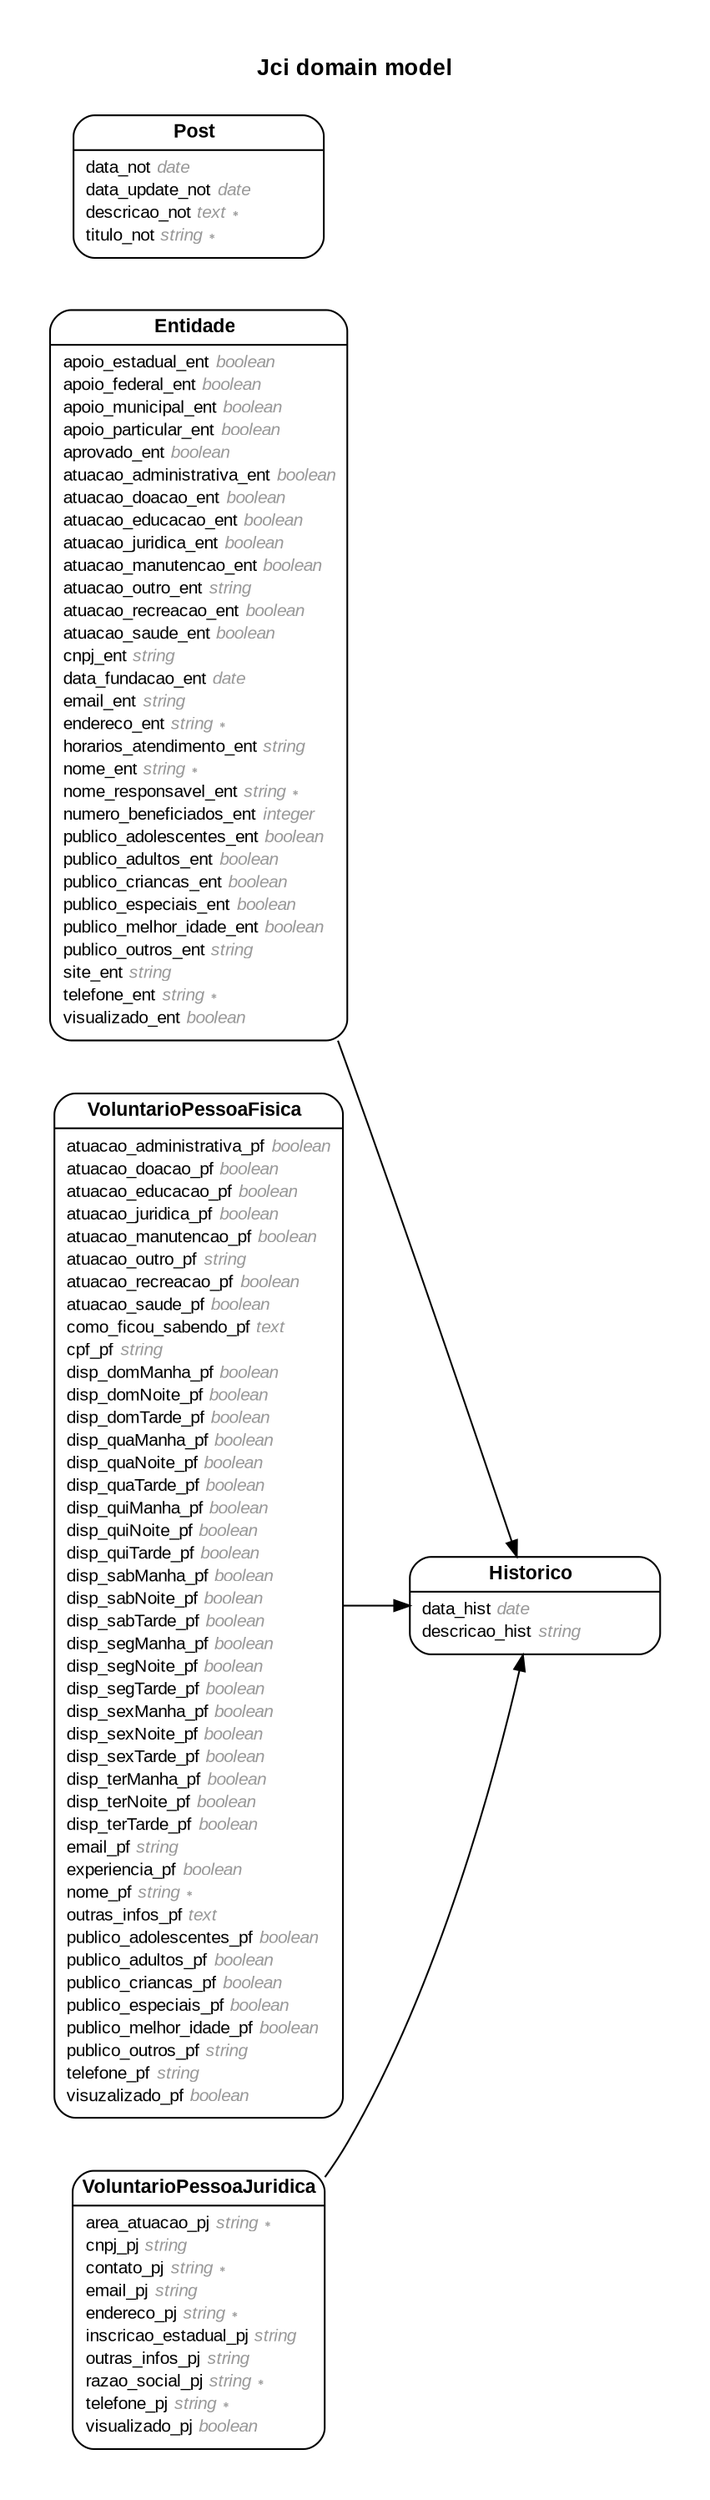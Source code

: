 digraph Jci {
  rankdir = "LR"; ranksep = "0.5"; nodesep = "0.4"; pad = "0.4,0.4"; margin = "0,0"; concentrate = "true"; labelloc = "t"; fontsize = "13"; fontname = "Arial Bold";
  node [shape = "Mrecord", fontsize = "10", fontname = "Arial", margin = "0.07,0.05", penwidth = "1.0"];
  edge [fontname = "Arial", fontsize = "7", dir = "both", arrowsize = "0.9", penwidth = "1.0", labelangle = "32", labeldistance = "1.8"];
  label = "Jci domain model\n\n";
  m_Entidade [label = <<table border="0" align="center" cellspacing="0.5" cellpadding="0" width="134">
  <tr><td align="center" valign="bottom" width="130"><font face="Arial Bold" point-size="11">Entidade</font></td></tr>
</table>
|
<table border="0" align="left" cellspacing="2" cellpadding="0" width="134">
  <tr><td align="left" width="130" port="apoio_estadual_ent">apoio_estadual_ent <font face="Arial Italic" color="grey60">boolean</font></td></tr>
  <tr><td align="left" width="130" port="apoio_federal_ent">apoio_federal_ent <font face="Arial Italic" color="grey60">boolean</font></td></tr>
  <tr><td align="left" width="130" port="apoio_municipal_ent">apoio_municipal_ent <font face="Arial Italic" color="grey60">boolean</font></td></tr>
  <tr><td align="left" width="130" port="apoio_particular_ent">apoio_particular_ent <font face="Arial Italic" color="grey60">boolean</font></td></tr>
  <tr><td align="left" width="130" port="aprovado_ent">aprovado_ent <font face="Arial Italic" color="grey60">boolean</font></td></tr>
  <tr><td align="left" width="130" port="atuacao_administrativa_ent">atuacao_administrativa_ent <font face="Arial Italic" color="grey60">boolean</font></td></tr>
  <tr><td align="left" width="130" port="atuacao_doacao_ent">atuacao_doacao_ent <font face="Arial Italic" color="grey60">boolean</font></td></tr>
  <tr><td align="left" width="130" port="atuacao_educacao_ent">atuacao_educacao_ent <font face="Arial Italic" color="grey60">boolean</font></td></tr>
  <tr><td align="left" width="130" port="atuacao_juridica_ent">atuacao_juridica_ent <font face="Arial Italic" color="grey60">boolean</font></td></tr>
  <tr><td align="left" width="130" port="atuacao_manutencao_ent">atuacao_manutencao_ent <font face="Arial Italic" color="grey60">boolean</font></td></tr>
  <tr><td align="left" width="130" port="atuacao_outro_ent">atuacao_outro_ent <font face="Arial Italic" color="grey60">string</font></td></tr>
  <tr><td align="left" width="130" port="atuacao_recreacao_ent">atuacao_recreacao_ent <font face="Arial Italic" color="grey60">boolean</font></td></tr>
  <tr><td align="left" width="130" port="atuacao_saude_ent">atuacao_saude_ent <font face="Arial Italic" color="grey60">boolean</font></td></tr>
  <tr><td align="left" width="130" port="cnpj_ent">cnpj_ent <font face="Arial Italic" color="grey60">string</font></td></tr>
  <tr><td align="left" width="130" port="data_fundacao_ent">data_fundacao_ent <font face="Arial Italic" color="grey60">date</font></td></tr>
  <tr><td align="left" width="130" port="email_ent">email_ent <font face="Arial Italic" color="grey60">string</font></td></tr>
  <tr><td align="left" width="130" port="endereco_ent">endereco_ent <font face="Arial Italic" color="grey60">string ∗</font></td></tr>
  <tr><td align="left" width="130" port="horarios_atendimento_ent">horarios_atendimento_ent <font face="Arial Italic" color="grey60">string</font></td></tr>
  <tr><td align="left" width="130" port="nome_ent">nome_ent <font face="Arial Italic" color="grey60">string ∗</font></td></tr>
  <tr><td align="left" width="130" port="nome_responsavel_ent">nome_responsavel_ent <font face="Arial Italic" color="grey60">string ∗</font></td></tr>
  <tr><td align="left" width="130" port="numero_beneficiados_ent">numero_beneficiados_ent <font face="Arial Italic" color="grey60">integer</font></td></tr>
  <tr><td align="left" width="130" port="publico_adolescentes_ent">publico_adolescentes_ent <font face="Arial Italic" color="grey60">boolean</font></td></tr>
  <tr><td align="left" width="130" port="publico_adultos_ent">publico_adultos_ent <font face="Arial Italic" color="grey60">boolean</font></td></tr>
  <tr><td align="left" width="130" port="publico_criancas_ent">publico_criancas_ent <font face="Arial Italic" color="grey60">boolean</font></td></tr>
  <tr><td align="left" width="130" port="publico_especiais_ent">publico_especiais_ent <font face="Arial Italic" color="grey60">boolean</font></td></tr>
  <tr><td align="left" width="130" port="publico_melhor_idade_ent">publico_melhor_idade_ent <font face="Arial Italic" color="grey60">boolean</font></td></tr>
  <tr><td align="left" width="130" port="publico_outros_ent">publico_outros_ent <font face="Arial Italic" color="grey60">string</font></td></tr>
  <tr><td align="left" width="130" port="site_ent">site_ent <font face="Arial Italic" color="grey60">string</font></td></tr>
  <tr><td align="left" width="130" port="telefone_ent">telefone_ent <font face="Arial Italic" color="grey60">string ∗</font></td></tr>
  <tr><td align="left" width="130" port="visualizado_ent">visualizado_ent <font face="Arial Italic" color="grey60">boolean</font></td></tr>
</table>
>];
  m_Historico [label = <<table border="0" align="center" cellspacing="0.5" cellpadding="0" width="134">
  <tr><td align="center" valign="bottom" width="130"><font face="Arial Bold" point-size="11">Historico</font></td></tr>
</table>
|
<table border="0" align="left" cellspacing="2" cellpadding="0" width="134">
  <tr><td align="left" width="130" port="data_hist">data_hist <font face="Arial Italic" color="grey60">date</font></td></tr>
  <tr><td align="left" width="130" port="descricao_hist">descricao_hist <font face="Arial Italic" color="grey60">string</font></td></tr>
</table>
>];
  m_Post [label = <<table border="0" align="center" cellspacing="0.5" cellpadding="0" width="134">
  <tr><td align="center" valign="bottom" width="130"><font face="Arial Bold" point-size="11">Post</font></td></tr>
</table>
|
<table border="0" align="left" cellspacing="2" cellpadding="0" width="134">
  <tr><td align="left" width="130" port="data_not">data_not <font face="Arial Italic" color="grey60">date</font></td></tr>
  <tr><td align="left" width="130" port="data_update_not">data_update_not <font face="Arial Italic" color="grey60">date</font></td></tr>
  <tr><td align="left" width="130" port="descricao_not">descricao_not <font face="Arial Italic" color="grey60">text ∗</font></td></tr>
  <tr><td align="left" width="130" port="titulo_not">titulo_not <font face="Arial Italic" color="grey60">string ∗</font></td></tr>
</table>
>];
  m_VoluntarioPessoaFisica [label = <<table border="0" align="center" cellspacing="0.5" cellpadding="0" width="134">
  <tr><td align="center" valign="bottom" width="130"><font face="Arial Bold" point-size="11">VoluntarioPessoaFisica</font></td></tr>
</table>
|
<table border="0" align="left" cellspacing="2" cellpadding="0" width="134">
  <tr><td align="left" width="130" port="atuacao_administrativa_pf">atuacao_administrativa_pf <font face="Arial Italic" color="grey60">boolean</font></td></tr>
  <tr><td align="left" width="130" port="atuacao_doacao_pf">atuacao_doacao_pf <font face="Arial Italic" color="grey60">boolean</font></td></tr>
  <tr><td align="left" width="130" port="atuacao_educacao_pf">atuacao_educacao_pf <font face="Arial Italic" color="grey60">boolean</font></td></tr>
  <tr><td align="left" width="130" port="atuacao_juridica_pf">atuacao_juridica_pf <font face="Arial Italic" color="grey60">boolean</font></td></tr>
  <tr><td align="left" width="130" port="atuacao_manutencao_pf">atuacao_manutencao_pf <font face="Arial Italic" color="grey60">boolean</font></td></tr>
  <tr><td align="left" width="130" port="atuacao_outro_pf">atuacao_outro_pf <font face="Arial Italic" color="grey60">string</font></td></tr>
  <tr><td align="left" width="130" port="atuacao_recreacao_pf">atuacao_recreacao_pf <font face="Arial Italic" color="grey60">boolean</font></td></tr>
  <tr><td align="left" width="130" port="atuacao_saude_pf">atuacao_saude_pf <font face="Arial Italic" color="grey60">boolean</font></td></tr>
  <tr><td align="left" width="130" port="como_ficou_sabendo_pf">como_ficou_sabendo_pf <font face="Arial Italic" color="grey60">text</font></td></tr>
  <tr><td align="left" width="130" port="cpf_pf">cpf_pf <font face="Arial Italic" color="grey60">string</font></td></tr>
  <tr><td align="left" width="130" port="disp_domManha_pf">disp_domManha_pf <font face="Arial Italic" color="grey60">boolean</font></td></tr>
  <tr><td align="left" width="130" port="disp_domNoite_pf">disp_domNoite_pf <font face="Arial Italic" color="grey60">boolean</font></td></tr>
  <tr><td align="left" width="130" port="disp_domTarde_pf">disp_domTarde_pf <font face="Arial Italic" color="grey60">boolean</font></td></tr>
  <tr><td align="left" width="130" port="disp_quaManha_pf">disp_quaManha_pf <font face="Arial Italic" color="grey60">boolean</font></td></tr>
  <tr><td align="left" width="130" port="disp_quaNoite_pf">disp_quaNoite_pf <font face="Arial Italic" color="grey60">boolean</font></td></tr>
  <tr><td align="left" width="130" port="disp_quaTarde_pf">disp_quaTarde_pf <font face="Arial Italic" color="grey60">boolean</font></td></tr>
  <tr><td align="left" width="130" port="disp_quiManha_pf">disp_quiManha_pf <font face="Arial Italic" color="grey60">boolean</font></td></tr>
  <tr><td align="left" width="130" port="disp_quiNoite_pf">disp_quiNoite_pf <font face="Arial Italic" color="grey60">boolean</font></td></tr>
  <tr><td align="left" width="130" port="disp_quiTarde_pf">disp_quiTarde_pf <font face="Arial Italic" color="grey60">boolean</font></td></tr>
  <tr><td align="left" width="130" port="disp_sabManha_pf">disp_sabManha_pf <font face="Arial Italic" color="grey60">boolean</font></td></tr>
  <tr><td align="left" width="130" port="disp_sabNoite_pf">disp_sabNoite_pf <font face="Arial Italic" color="grey60">boolean</font></td></tr>
  <tr><td align="left" width="130" port="disp_sabTarde_pf">disp_sabTarde_pf <font face="Arial Italic" color="grey60">boolean</font></td></tr>
  <tr><td align="left" width="130" port="disp_segManha_pf">disp_segManha_pf <font face="Arial Italic" color="grey60">boolean</font></td></tr>
  <tr><td align="left" width="130" port="disp_segNoite_pf">disp_segNoite_pf <font face="Arial Italic" color="grey60">boolean</font></td></tr>
  <tr><td align="left" width="130" port="disp_segTarde_pf">disp_segTarde_pf <font face="Arial Italic" color="grey60">boolean</font></td></tr>
  <tr><td align="left" width="130" port="disp_sexManha_pf">disp_sexManha_pf <font face="Arial Italic" color="grey60">boolean</font></td></tr>
  <tr><td align="left" width="130" port="disp_sexNoite_pf">disp_sexNoite_pf <font face="Arial Italic" color="grey60">boolean</font></td></tr>
  <tr><td align="left" width="130" port="disp_sexTarde_pf">disp_sexTarde_pf <font face="Arial Italic" color="grey60">boolean</font></td></tr>
  <tr><td align="left" width="130" port="disp_terManha_pf">disp_terManha_pf <font face="Arial Italic" color="grey60">boolean</font></td></tr>
  <tr><td align="left" width="130" port="disp_terNoite_pf">disp_terNoite_pf <font face="Arial Italic" color="grey60">boolean</font></td></tr>
  <tr><td align="left" width="130" port="disp_terTarde_pf">disp_terTarde_pf <font face="Arial Italic" color="grey60">boolean</font></td></tr>
  <tr><td align="left" width="130" port="email_pf">email_pf <font face="Arial Italic" color="grey60">string</font></td></tr>
  <tr><td align="left" width="130" port="experiencia_pf">experiencia_pf <font face="Arial Italic" color="grey60">boolean</font></td></tr>
  <tr><td align="left" width="130" port="nome_pf">nome_pf <font face="Arial Italic" color="grey60">string ∗</font></td></tr>
  <tr><td align="left" width="130" port="outras_infos_pf">outras_infos_pf <font face="Arial Italic" color="grey60">text</font></td></tr>
  <tr><td align="left" width="130" port="publico_adolescentes_pf">publico_adolescentes_pf <font face="Arial Italic" color="grey60">boolean</font></td></tr>
  <tr><td align="left" width="130" port="publico_adultos_pf">publico_adultos_pf <font face="Arial Italic" color="grey60">boolean</font></td></tr>
  <tr><td align="left" width="130" port="publico_criancas_pf">publico_criancas_pf <font face="Arial Italic" color="grey60">boolean</font></td></tr>
  <tr><td align="left" width="130" port="publico_especiais_pf">publico_especiais_pf <font face="Arial Italic" color="grey60">boolean</font></td></tr>
  <tr><td align="left" width="130" port="publico_melhor_idade_pf">publico_melhor_idade_pf <font face="Arial Italic" color="grey60">boolean</font></td></tr>
  <tr><td align="left" width="130" port="publico_outros_pf">publico_outros_pf <font face="Arial Italic" color="grey60">string</font></td></tr>
  <tr><td align="left" width="130" port="telefone_pf">telefone_pf <font face="Arial Italic" color="grey60">string</font></td></tr>
  <tr><td align="left" width="130" port="visuzalizado_pf">visuzalizado_pf <font face="Arial Italic" color="grey60">boolean</font></td></tr>
</table>
>];
  m_VoluntarioPessoaJuridica [label = <<table border="0" align="center" cellspacing="0.5" cellpadding="0" width="134">
  <tr><td align="center" valign="bottom" width="130"><font face="Arial Bold" point-size="11">VoluntarioPessoaJuridica</font></td></tr>
</table>
|
<table border="0" align="left" cellspacing="2" cellpadding="0" width="134">
  <tr><td align="left" width="130" port="area_atuacao_pj">area_atuacao_pj <font face="Arial Italic" color="grey60">string ∗</font></td></tr>
  <tr><td align="left" width="130" port="cnpj_pj">cnpj_pj <font face="Arial Italic" color="grey60">string</font></td></tr>
  <tr><td align="left" width="130" port="contato_pj">contato_pj <font face="Arial Italic" color="grey60">string ∗</font></td></tr>
  <tr><td align="left" width="130" port="email_pj">email_pj <font face="Arial Italic" color="grey60">string</font></td></tr>
  <tr><td align="left" width="130" port="endereco_pj">endereco_pj <font face="Arial Italic" color="grey60">string ∗</font></td></tr>
  <tr><td align="left" width="130" port="inscricao_estadual_pj">inscricao_estadual_pj <font face="Arial Italic" color="grey60">string</font></td></tr>
  <tr><td align="left" width="130" port="outras_infos_pj">outras_infos_pj <font face="Arial Italic" color="grey60">string</font></td></tr>
  <tr><td align="left" width="130" port="razao_social_pj">razao_social_pj <font face="Arial Italic" color="grey60">string ∗</font></td></tr>
  <tr><td align="left" width="130" port="telefone_pj">telefone_pj <font face="Arial Italic" color="grey60">string ∗</font></td></tr>
  <tr><td align="left" width="130" port="visualizado_pj">visualizado_pj <font face="Arial Italic" color="grey60">boolean</font></td></tr>
</table>
>];
  m_Entidade -> m_Historico [arrowhead = "normal", arrowtail = "none", weight = "2"]
  m_VoluntarioPessoaFisica -> m_Historico [arrowhead = "normal", arrowtail = "none", weight = "2"]
  m_VoluntarioPessoaJuridica -> m_Historico [arrowhead = "normal", arrowtail = "none", weight = "2"]
}
